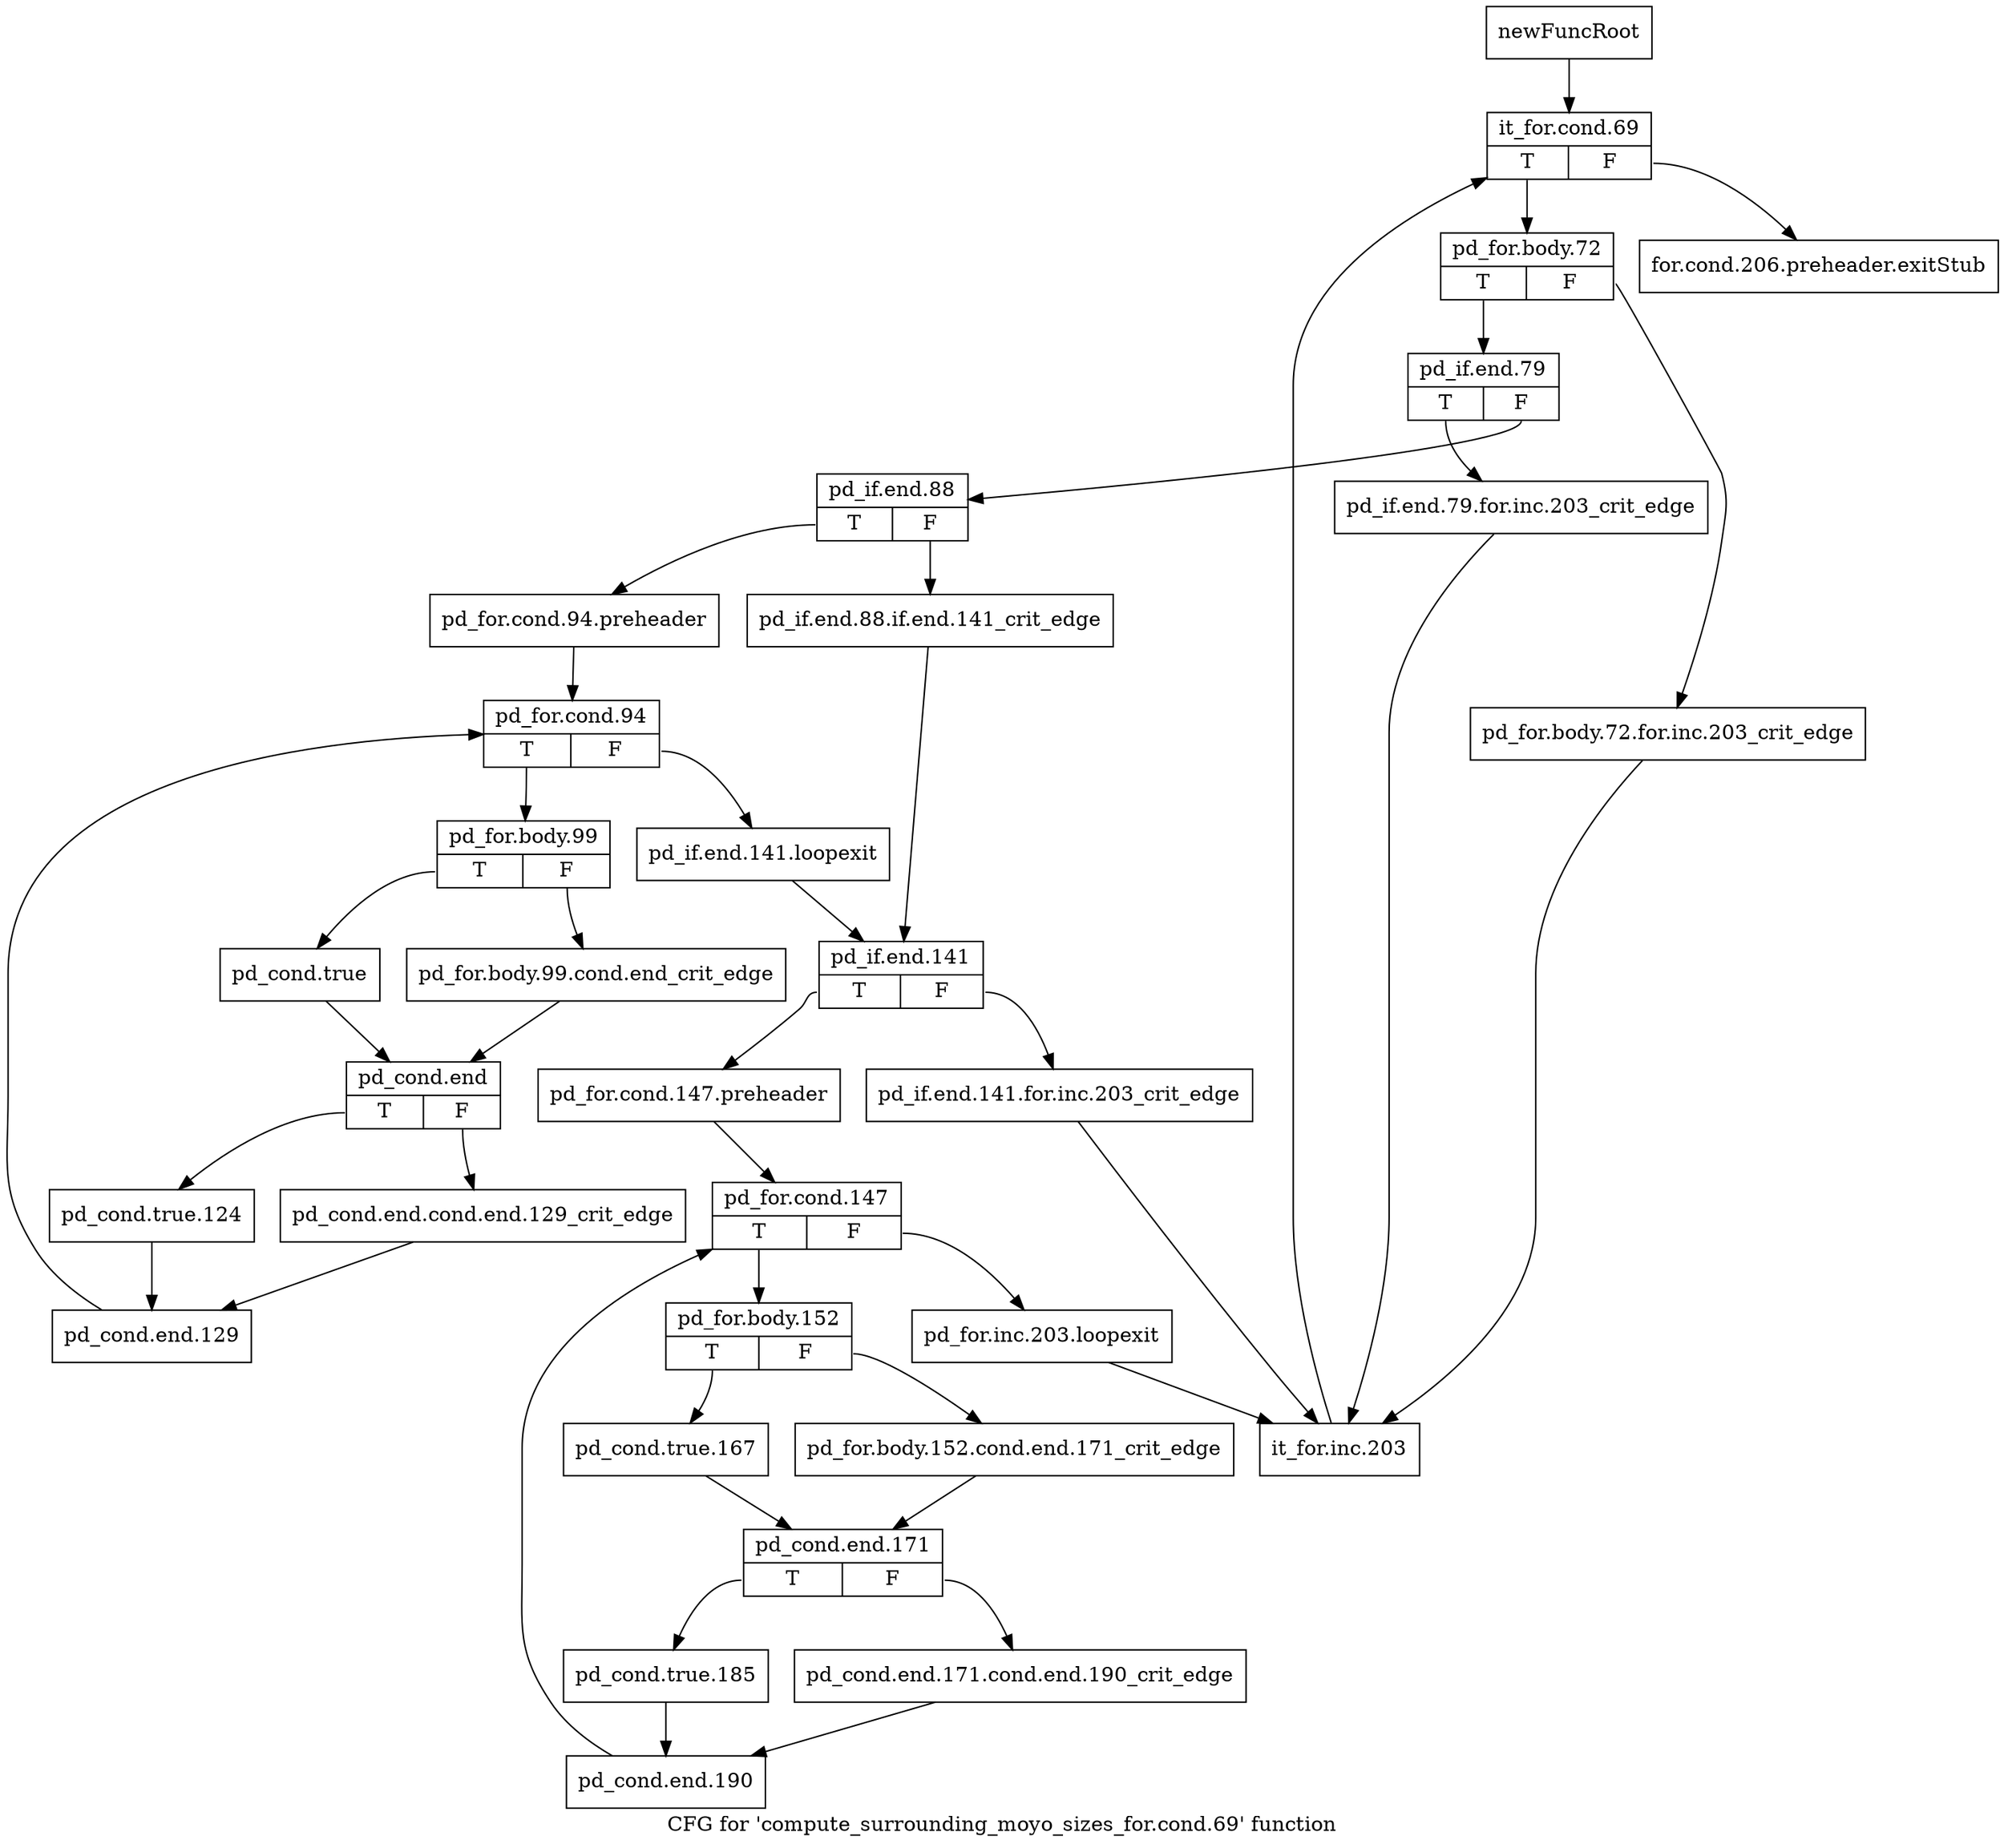 digraph "CFG for 'compute_surrounding_moyo_sizes_for.cond.69' function" {
	label="CFG for 'compute_surrounding_moyo_sizes_for.cond.69' function";

	Node0x3f98c10 [shape=record,label="{newFuncRoot}"];
	Node0x3f98c10 -> Node0x3f98cb0;
	Node0x3f98c60 [shape=record,label="{for.cond.206.preheader.exitStub}"];
	Node0x3f98cb0 [shape=record,label="{it_for.cond.69|{<s0>T|<s1>F}}"];
	Node0x3f98cb0:s0 -> Node0x3f98d00;
	Node0x3f98cb0:s1 -> Node0x3f98c60;
	Node0x3f98d00 [shape=record,label="{pd_for.body.72|{<s0>T|<s1>F}}"];
	Node0x3f98d00:s0 -> Node0x3f98da0;
	Node0x3f98d00:s1 -> Node0x3f98d50;
	Node0x3f98d50 [shape=record,label="{pd_for.body.72.for.inc.203_crit_edge}"];
	Node0x3f98d50 -> Node0x3f995c0;
	Node0x3f98da0 [shape=record,label="{pd_if.end.79|{<s0>T|<s1>F}}"];
	Node0x3f98da0:s0 -> Node0x3f99570;
	Node0x3f98da0:s1 -> Node0x3f98df0;
	Node0x3f98df0 [shape=record,label="{pd_if.end.88|{<s0>T|<s1>F}}"];
	Node0x3f98df0:s0 -> Node0x3f98e90;
	Node0x3f98df0:s1 -> Node0x3f98e40;
	Node0x3f98e40 [shape=record,label="{pd_if.end.88.if.end.141_crit_edge}"];
	Node0x3f98e40 -> Node0x3f98f80;
	Node0x3f98e90 [shape=record,label="{pd_for.cond.94.preheader}"];
	Node0x3f98e90 -> Node0x3f98ee0;
	Node0x3f98ee0 [shape=record,label="{pd_for.cond.94|{<s0>T|<s1>F}}"];
	Node0x3f98ee0:s0 -> Node0x3f99340;
	Node0x3f98ee0:s1 -> Node0x3f98f30;
	Node0x3f98f30 [shape=record,label="{pd_if.end.141.loopexit}"];
	Node0x3f98f30 -> Node0x3f98f80;
	Node0x3f98f80 [shape=record,label="{pd_if.end.141|{<s0>T|<s1>F}}"];
	Node0x3f98f80:s0 -> Node0x3f99020;
	Node0x3f98f80:s1 -> Node0x3f98fd0;
	Node0x3f98fd0 [shape=record,label="{pd_if.end.141.for.inc.203_crit_edge}"];
	Node0x3f98fd0 -> Node0x3f995c0;
	Node0x3f99020 [shape=record,label="{pd_for.cond.147.preheader}"];
	Node0x3f99020 -> Node0x3f99070;
	Node0x3f99070 [shape=record,label="{pd_for.cond.147|{<s0>T|<s1>F}}"];
	Node0x3f99070:s0 -> Node0x3f99110;
	Node0x3f99070:s1 -> Node0x3f990c0;
	Node0x3f990c0 [shape=record,label="{pd_for.inc.203.loopexit}"];
	Node0x3f990c0 -> Node0x3f995c0;
	Node0x3f99110 [shape=record,label="{pd_for.body.152|{<s0>T|<s1>F}}"];
	Node0x3f99110:s0 -> Node0x3f991b0;
	Node0x3f99110:s1 -> Node0x3f99160;
	Node0x3f99160 [shape=record,label="{pd_for.body.152.cond.end.171_crit_edge}"];
	Node0x3f99160 -> Node0x3f99200;
	Node0x3f991b0 [shape=record,label="{pd_cond.true.167}"];
	Node0x3f991b0 -> Node0x3f99200;
	Node0x3f99200 [shape=record,label="{pd_cond.end.171|{<s0>T|<s1>F}}"];
	Node0x3f99200:s0 -> Node0x3f992a0;
	Node0x3f99200:s1 -> Node0x3f99250;
	Node0x3f99250 [shape=record,label="{pd_cond.end.171.cond.end.190_crit_edge}"];
	Node0x3f99250 -> Node0x3f992f0;
	Node0x3f992a0 [shape=record,label="{pd_cond.true.185}"];
	Node0x3f992a0 -> Node0x3f992f0;
	Node0x3f992f0 [shape=record,label="{pd_cond.end.190}"];
	Node0x3f992f0 -> Node0x3f99070;
	Node0x3f99340 [shape=record,label="{pd_for.body.99|{<s0>T|<s1>F}}"];
	Node0x3f99340:s0 -> Node0x3f993e0;
	Node0x3f99340:s1 -> Node0x3f99390;
	Node0x3f99390 [shape=record,label="{pd_for.body.99.cond.end_crit_edge}"];
	Node0x3f99390 -> Node0x3f99430;
	Node0x3f993e0 [shape=record,label="{pd_cond.true}"];
	Node0x3f993e0 -> Node0x3f99430;
	Node0x3f99430 [shape=record,label="{pd_cond.end|{<s0>T|<s1>F}}"];
	Node0x3f99430:s0 -> Node0x3f994d0;
	Node0x3f99430:s1 -> Node0x3f99480;
	Node0x3f99480 [shape=record,label="{pd_cond.end.cond.end.129_crit_edge}"];
	Node0x3f99480 -> Node0x3f99520;
	Node0x3f994d0 [shape=record,label="{pd_cond.true.124}"];
	Node0x3f994d0 -> Node0x3f99520;
	Node0x3f99520 [shape=record,label="{pd_cond.end.129}"];
	Node0x3f99520 -> Node0x3f98ee0;
	Node0x3f99570 [shape=record,label="{pd_if.end.79.for.inc.203_crit_edge}"];
	Node0x3f99570 -> Node0x3f995c0;
	Node0x3f995c0 [shape=record,label="{it_for.inc.203}"];
	Node0x3f995c0 -> Node0x3f98cb0;
}
